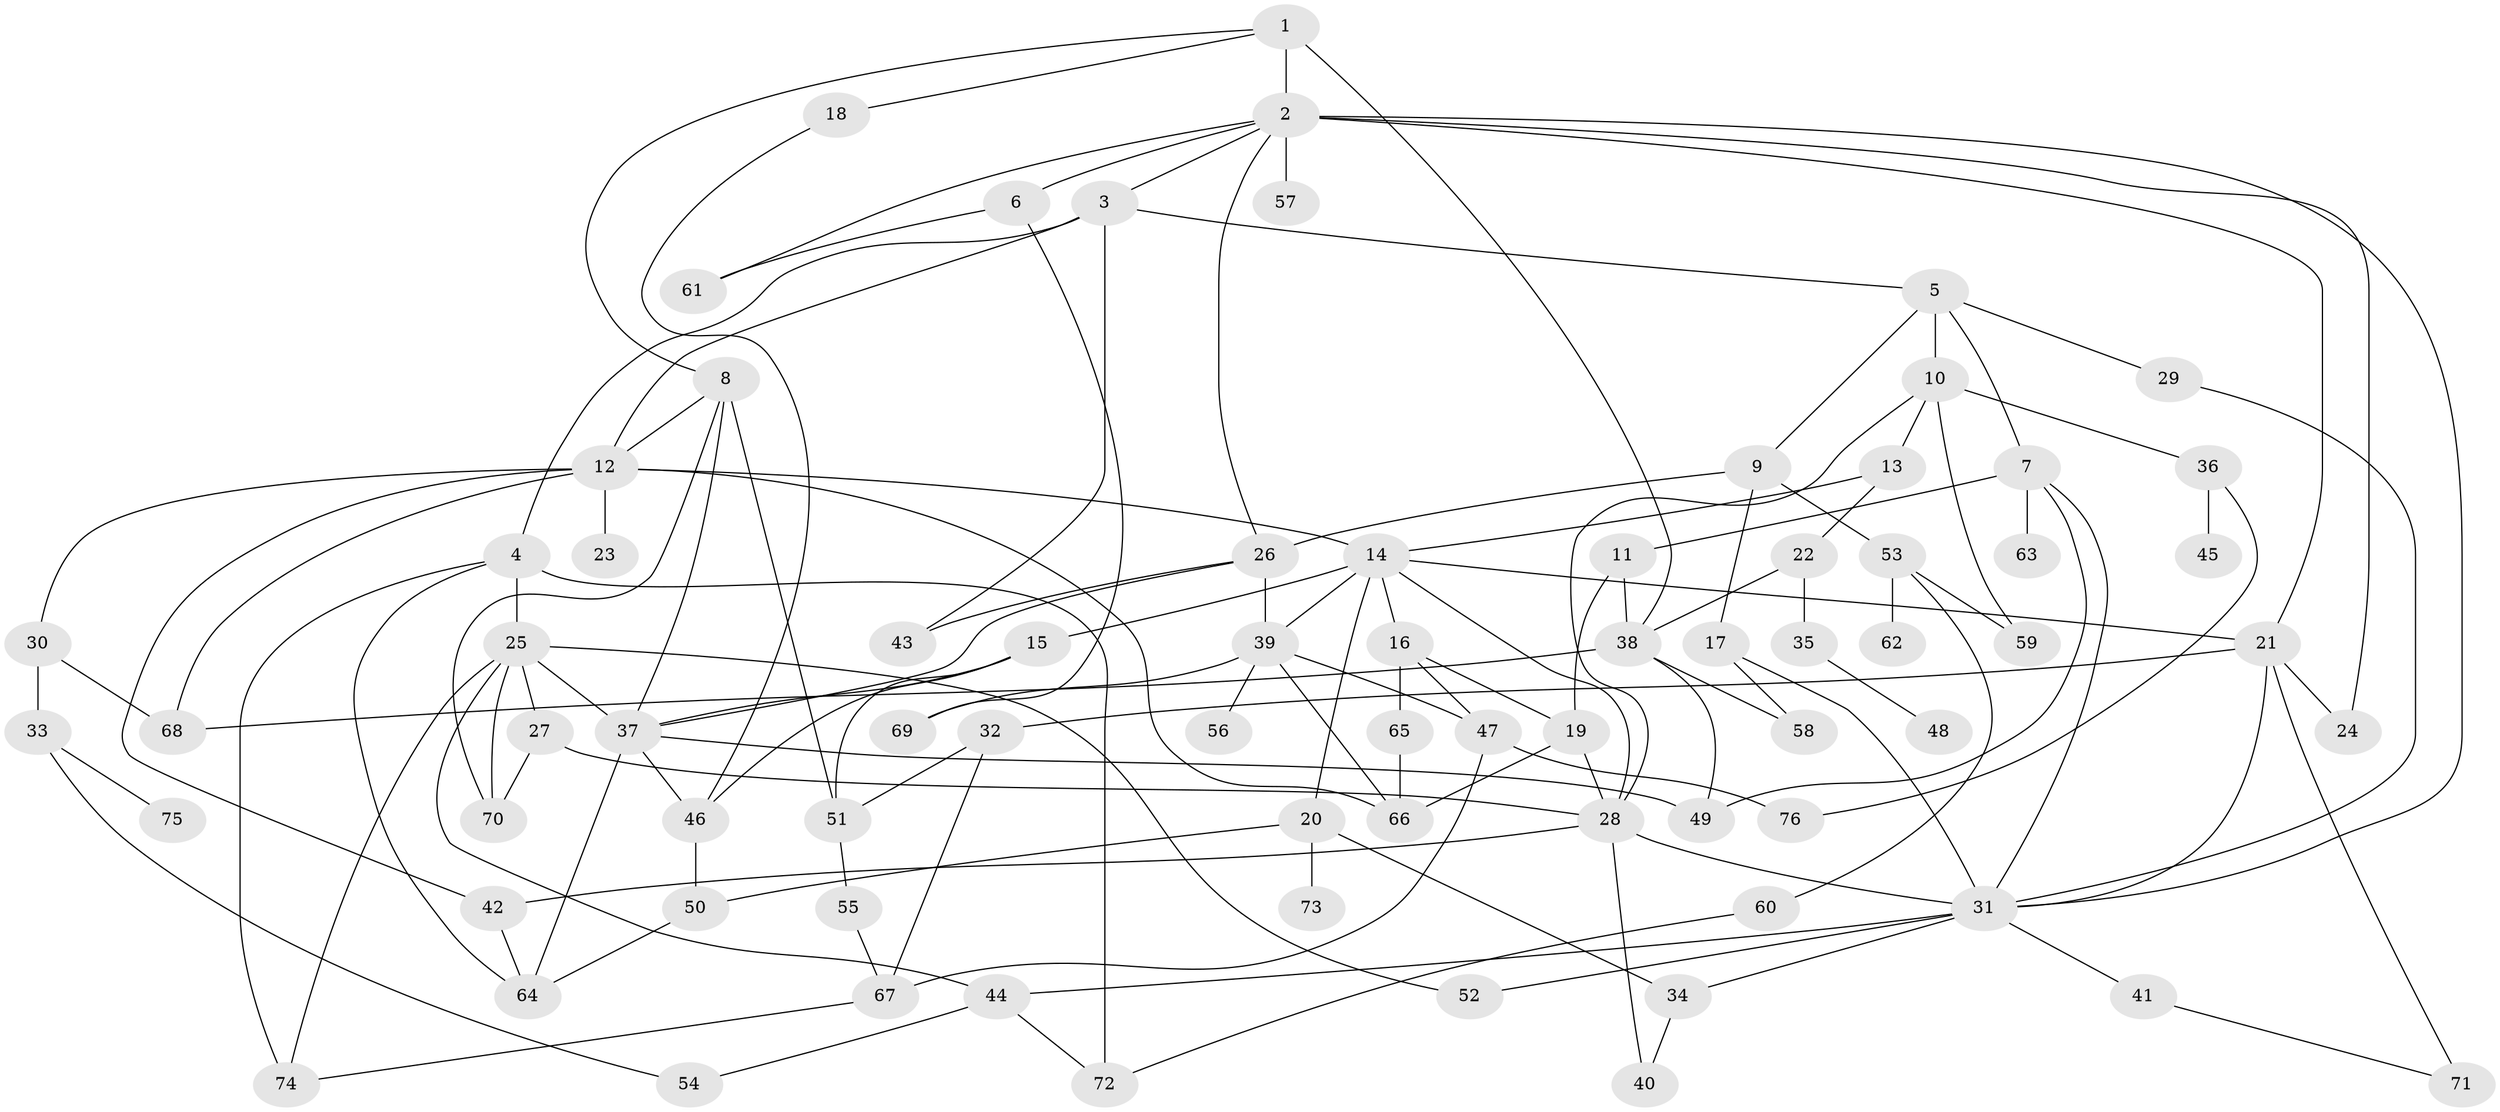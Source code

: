 // original degree distribution, {5: 0.08053691275167785, 7: 0.020134228187919462, 4: 0.15436241610738255, 6: 0.020134228187919462, 1: 0.2080536912751678, 3: 0.20134228187919462, 2: 0.30201342281879195, 8: 0.013422818791946308}
// Generated by graph-tools (version 1.1) at 2025/34/03/09/25 02:34:08]
// undirected, 76 vertices, 132 edges
graph export_dot {
graph [start="1"]
  node [color=gray90,style=filled];
  1;
  2;
  3;
  4;
  5;
  6;
  7;
  8;
  9;
  10;
  11;
  12;
  13;
  14;
  15;
  16;
  17;
  18;
  19;
  20;
  21;
  22;
  23;
  24;
  25;
  26;
  27;
  28;
  29;
  30;
  31;
  32;
  33;
  34;
  35;
  36;
  37;
  38;
  39;
  40;
  41;
  42;
  43;
  44;
  45;
  46;
  47;
  48;
  49;
  50;
  51;
  52;
  53;
  54;
  55;
  56;
  57;
  58;
  59;
  60;
  61;
  62;
  63;
  64;
  65;
  66;
  67;
  68;
  69;
  70;
  71;
  72;
  73;
  74;
  75;
  76;
  1 -- 2 [weight=2.0];
  1 -- 8 [weight=1.0];
  1 -- 18 [weight=1.0];
  1 -- 38 [weight=1.0];
  2 -- 3 [weight=1.0];
  2 -- 6 [weight=1.0];
  2 -- 21 [weight=1.0];
  2 -- 24 [weight=1.0];
  2 -- 26 [weight=1.0];
  2 -- 31 [weight=1.0];
  2 -- 57 [weight=3.0];
  2 -- 61 [weight=1.0];
  3 -- 4 [weight=2.0];
  3 -- 5 [weight=1.0];
  3 -- 12 [weight=1.0];
  3 -- 43 [weight=1.0];
  4 -- 25 [weight=1.0];
  4 -- 64 [weight=1.0];
  4 -- 72 [weight=1.0];
  4 -- 74 [weight=1.0];
  5 -- 7 [weight=1.0];
  5 -- 9 [weight=1.0];
  5 -- 10 [weight=1.0];
  5 -- 29 [weight=1.0];
  6 -- 61 [weight=1.0];
  6 -- 69 [weight=1.0];
  7 -- 11 [weight=1.0];
  7 -- 31 [weight=1.0];
  7 -- 49 [weight=1.0];
  7 -- 63 [weight=1.0];
  8 -- 12 [weight=1.0];
  8 -- 37 [weight=1.0];
  8 -- 51 [weight=1.0];
  8 -- 70 [weight=1.0];
  9 -- 17 [weight=1.0];
  9 -- 26 [weight=1.0];
  9 -- 53 [weight=1.0];
  10 -- 13 [weight=1.0];
  10 -- 28 [weight=1.0];
  10 -- 36 [weight=1.0];
  10 -- 59 [weight=1.0];
  11 -- 19 [weight=1.0];
  11 -- 38 [weight=1.0];
  12 -- 14 [weight=1.0];
  12 -- 23 [weight=2.0];
  12 -- 30 [weight=1.0];
  12 -- 42 [weight=1.0];
  12 -- 66 [weight=1.0];
  12 -- 68 [weight=1.0];
  13 -- 14 [weight=2.0];
  13 -- 22 [weight=1.0];
  14 -- 15 [weight=2.0];
  14 -- 16 [weight=1.0];
  14 -- 20 [weight=1.0];
  14 -- 21 [weight=1.0];
  14 -- 28 [weight=1.0];
  14 -- 39 [weight=1.0];
  15 -- 37 [weight=1.0];
  15 -- 46 [weight=1.0];
  15 -- 51 [weight=1.0];
  16 -- 19 [weight=1.0];
  16 -- 47 [weight=1.0];
  16 -- 65 [weight=1.0];
  17 -- 31 [weight=1.0];
  17 -- 58 [weight=1.0];
  18 -- 46 [weight=1.0];
  19 -- 28 [weight=1.0];
  19 -- 66 [weight=1.0];
  20 -- 34 [weight=1.0];
  20 -- 50 [weight=1.0];
  20 -- 73 [weight=1.0];
  21 -- 24 [weight=1.0];
  21 -- 31 [weight=1.0];
  21 -- 32 [weight=1.0];
  21 -- 71 [weight=1.0];
  22 -- 35 [weight=1.0];
  22 -- 38 [weight=1.0];
  25 -- 27 [weight=1.0];
  25 -- 37 [weight=1.0];
  25 -- 44 [weight=1.0];
  25 -- 52 [weight=1.0];
  25 -- 70 [weight=1.0];
  25 -- 74 [weight=1.0];
  26 -- 37 [weight=1.0];
  26 -- 39 [weight=1.0];
  26 -- 43 [weight=1.0];
  27 -- 28 [weight=1.0];
  27 -- 70 [weight=1.0];
  28 -- 31 [weight=1.0];
  28 -- 40 [weight=1.0];
  28 -- 42 [weight=1.0];
  29 -- 31 [weight=1.0];
  30 -- 33 [weight=2.0];
  30 -- 68 [weight=1.0];
  31 -- 34 [weight=1.0];
  31 -- 41 [weight=1.0];
  31 -- 44 [weight=1.0];
  31 -- 52 [weight=1.0];
  32 -- 51 [weight=1.0];
  32 -- 67 [weight=1.0];
  33 -- 54 [weight=1.0];
  33 -- 75 [weight=1.0];
  34 -- 40 [weight=1.0];
  35 -- 48 [weight=1.0];
  36 -- 45 [weight=1.0];
  36 -- 76 [weight=1.0];
  37 -- 46 [weight=1.0];
  37 -- 49 [weight=2.0];
  37 -- 64 [weight=1.0];
  38 -- 49 [weight=1.0];
  38 -- 58 [weight=1.0];
  38 -- 68 [weight=1.0];
  39 -- 47 [weight=1.0];
  39 -- 56 [weight=1.0];
  39 -- 66 [weight=1.0];
  39 -- 69 [weight=1.0];
  41 -- 71 [weight=1.0];
  42 -- 64 [weight=1.0];
  44 -- 54 [weight=1.0];
  44 -- 72 [weight=1.0];
  46 -- 50 [weight=1.0];
  47 -- 67 [weight=1.0];
  47 -- 76 [weight=1.0];
  50 -- 64 [weight=1.0];
  51 -- 55 [weight=1.0];
  53 -- 59 [weight=1.0];
  53 -- 60 [weight=1.0];
  53 -- 62 [weight=1.0];
  55 -- 67 [weight=1.0];
  60 -- 72 [weight=1.0];
  65 -- 66 [weight=1.0];
  67 -- 74 [weight=1.0];
}

